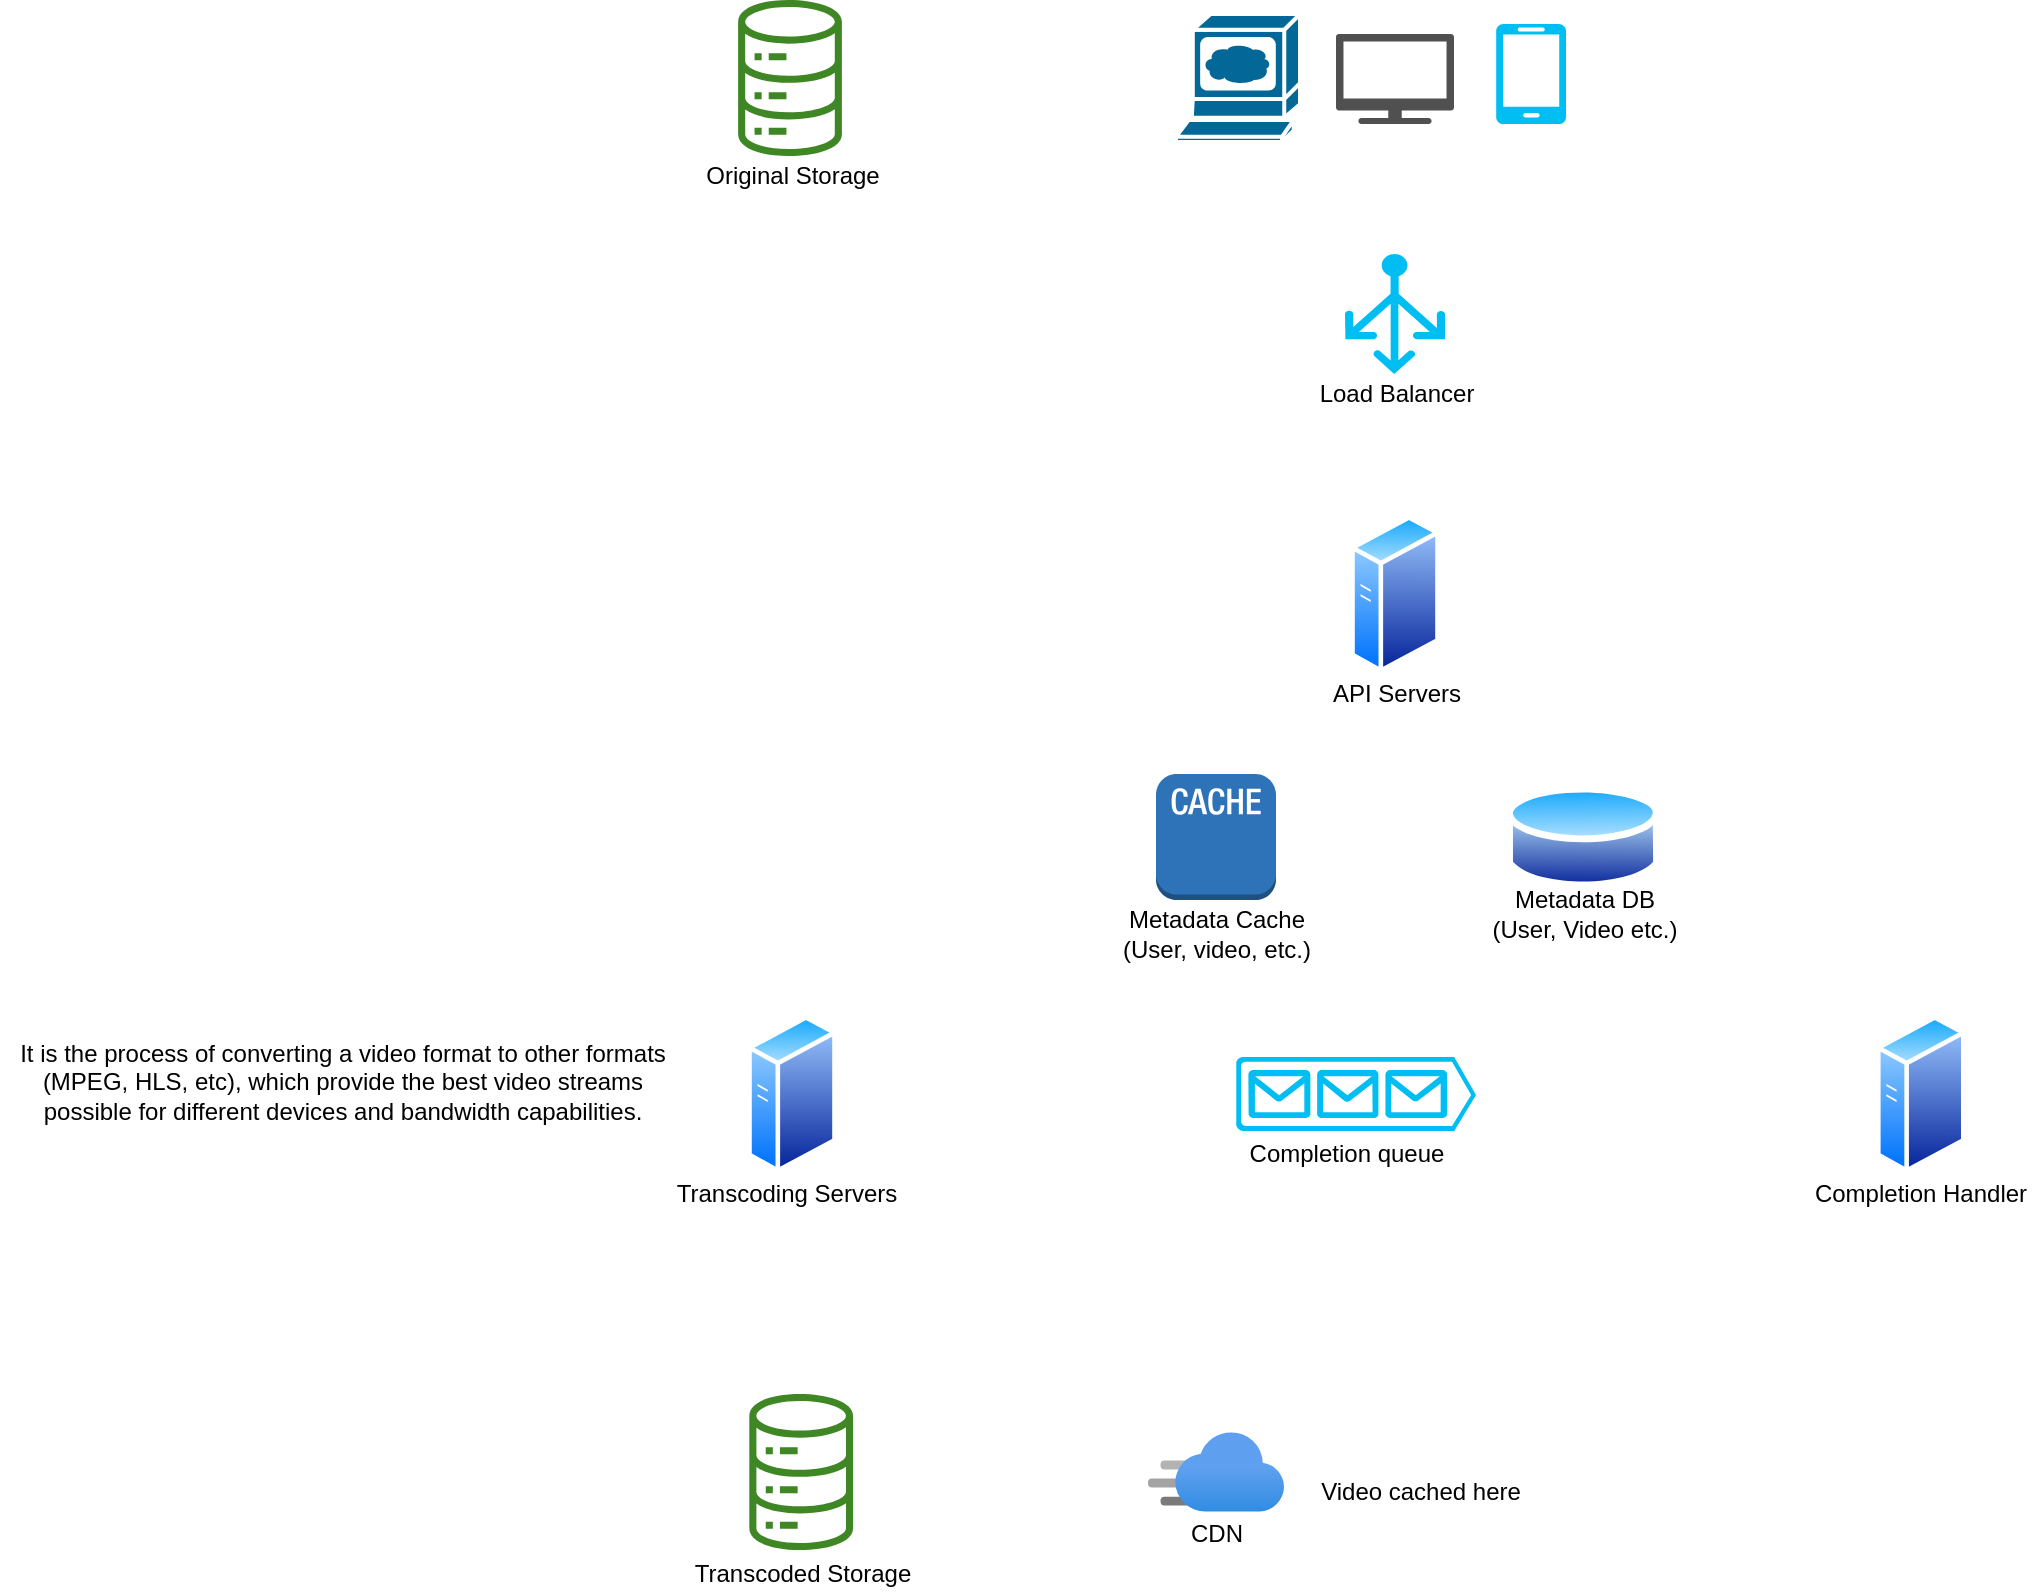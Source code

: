 <mxfile version="17.4.4" type="github">
  <diagram id="CR7cNoxMQPrypK98-xSv" name="Page-1">
    <mxGraphModel dx="2076" dy="1129" grid="1" gridSize="10" guides="1" tooltips="1" connect="1" arrows="1" fold="1" page="1" pageScale="1" pageWidth="850" pageHeight="1100" math="0" shadow="0">
      <root>
        <mxCell id="0" />
        <mxCell id="1" parent="0" />
        <mxCell id="STJx42TGYWszfsmB1ARa-1" value="" style="shape=mxgraph.cisco.computers_and_peripherals.web_browser;html=1;pointerEvents=1;dashed=0;fillColor=#036897;strokeColor=#ffffff;strokeWidth=2;verticalLabelPosition=bottom;verticalAlign=top;align=center;outlineConnect=0;" vertex="1" parent="1">
          <mxGeometry x="260" y="60" width="62" height="64" as="geometry" />
        </mxCell>
        <mxCell id="STJx42TGYWszfsmB1ARa-2" value="" style="sketch=0;pointerEvents=1;shadow=0;dashed=0;html=1;strokeColor=none;fillColor=#505050;labelPosition=center;verticalLabelPosition=bottom;verticalAlign=top;outlineConnect=0;align=center;shape=mxgraph.office.devices.tv;" vertex="1" parent="1">
          <mxGeometry x="340" y="70" width="59" height="45" as="geometry" />
        </mxCell>
        <mxCell id="STJx42TGYWszfsmB1ARa-3" value="" style="verticalLabelPosition=bottom;html=1;verticalAlign=top;align=center;strokeColor=none;fillColor=#00BEF2;shape=mxgraph.azure.mobile;pointerEvents=1;" vertex="1" parent="1">
          <mxGeometry x="420" y="65" width="35" height="50" as="geometry" />
        </mxCell>
        <mxCell id="STJx42TGYWszfsmB1ARa-4" value="" style="sketch=0;outlineConnect=0;fontColor=#232F3E;gradientColor=none;fillColor=#3F8624;strokeColor=none;dashed=0;verticalLabelPosition=bottom;verticalAlign=top;align=center;html=1;fontSize=12;fontStyle=0;aspect=fixed;pointerEvents=1;shape=mxgraph.aws4.iot_analytics_data_store;" vertex="1" parent="1">
          <mxGeometry x="40" y="53" width="54" height="78" as="geometry" />
        </mxCell>
        <mxCell id="STJx42TGYWszfsmB1ARa-5" value="" style="verticalLabelPosition=bottom;html=1;verticalAlign=top;align=center;strokeColor=none;fillColor=#00BEF2;shape=mxgraph.azure.load_balancer_generic;pointerEvents=1;" vertex="1" parent="1">
          <mxGeometry x="344.5" y="180" width="50" height="60" as="geometry" />
        </mxCell>
        <mxCell id="STJx42TGYWszfsmB1ARa-6" value="" style="outlineConnect=0;dashed=0;verticalLabelPosition=bottom;verticalAlign=top;align=center;html=1;shape=mxgraph.aws3.cache_node;fillColor=#2E73B8;gradientColor=none;" vertex="1" parent="1">
          <mxGeometry x="250" y="440" width="60" height="63" as="geometry" />
        </mxCell>
        <mxCell id="STJx42TGYWszfsmB1ARa-7" value="" style="aspect=fixed;perimeter=ellipsePerimeter;html=1;align=center;shadow=0;dashed=0;spacingTop=3;image;image=img/lib/active_directory/database.svg;" vertex="1" parent="1">
          <mxGeometry x="425" y="443" width="77.03" height="57" as="geometry" />
        </mxCell>
        <mxCell id="STJx42TGYWszfsmB1ARa-8" value="" style="aspect=fixed;perimeter=ellipsePerimeter;html=1;align=center;shadow=0;dashed=0;spacingTop=3;image;image=img/lib/active_directory/generic_server.svg;" vertex="1" parent="1">
          <mxGeometry x="45.6" y="560" width="44.8" height="80" as="geometry" />
        </mxCell>
        <mxCell id="STJx42TGYWszfsmB1ARa-9" value="" style="sketch=0;outlineConnect=0;fontColor=#232F3E;gradientColor=none;fillColor=#3F8624;strokeColor=none;dashed=0;verticalLabelPosition=bottom;verticalAlign=top;align=center;html=1;fontSize=12;fontStyle=0;aspect=fixed;pointerEvents=1;shape=mxgraph.aws4.iot_analytics_data_store;" vertex="1" parent="1">
          <mxGeometry x="45.6" y="750" width="54" height="78" as="geometry" />
        </mxCell>
        <mxCell id="STJx42TGYWszfsmB1ARa-10" value="" style="verticalLabelPosition=bottom;html=1;verticalAlign=top;align=center;strokeColor=none;fillColor=#00BEF2;shape=mxgraph.azure.queue_generic;pointerEvents=1;" vertex="1" parent="1">
          <mxGeometry x="290" y="581.5" width="120" height="37" as="geometry" />
        </mxCell>
        <mxCell id="STJx42TGYWszfsmB1ARa-12" value="" style="aspect=fixed;perimeter=ellipsePerimeter;html=1;align=center;shadow=0;dashed=0;spacingTop=3;image;image=img/lib/active_directory/generic_server.svg;" vertex="1" parent="1">
          <mxGeometry x="610" y="560" width="44.8" height="80" as="geometry" />
        </mxCell>
        <mxCell id="STJx42TGYWszfsmB1ARa-13" value="" style="aspect=fixed;perimeter=ellipsePerimeter;html=1;align=center;shadow=0;dashed=0;spacingTop=3;image;image=img/lib/active_directory/generic_server.svg;" vertex="1" parent="1">
          <mxGeometry x="347.1" y="310" width="44.8" height="80" as="geometry" />
        </mxCell>
        <mxCell id="STJx42TGYWszfsmB1ARa-14" value="Original Storage" style="text;html=1;align=center;verticalAlign=middle;resizable=0;points=[];autosize=1;strokeColor=none;fillColor=none;" vertex="1" parent="1">
          <mxGeometry x="18" y="131" width="100" height="20" as="geometry" />
        </mxCell>
        <mxCell id="STJx42TGYWszfsmB1ARa-15" value="Transcoding Servers" style="text;html=1;align=center;verticalAlign=middle;resizable=0;points=[];autosize=1;strokeColor=none;fillColor=none;" vertex="1" parent="1">
          <mxGeometry y="640" width="130" height="20" as="geometry" />
        </mxCell>
        <mxCell id="STJx42TGYWszfsmB1ARa-16" value="Transcoded Storage" style="text;html=1;align=center;verticalAlign=middle;resizable=0;points=[];autosize=1;strokeColor=none;fillColor=none;" vertex="1" parent="1">
          <mxGeometry x="12.6" y="830" width="120" height="20" as="geometry" />
        </mxCell>
        <mxCell id="STJx42TGYWszfsmB1ARa-17" value="Completion queue" style="text;html=1;align=center;verticalAlign=middle;resizable=0;points=[];autosize=1;strokeColor=none;fillColor=none;" vertex="1" parent="1">
          <mxGeometry x="290" y="620" width="110" height="20" as="geometry" />
        </mxCell>
        <mxCell id="STJx42TGYWszfsmB1ARa-18" value="Completion Handler" style="text;html=1;align=center;verticalAlign=middle;resizable=0;points=[];autosize=1;strokeColor=none;fillColor=none;" vertex="1" parent="1">
          <mxGeometry x="572.4" y="640" width="120" height="20" as="geometry" />
        </mxCell>
        <mxCell id="STJx42TGYWszfsmB1ARa-19" value="" style="aspect=fixed;html=1;points=[];align=center;image;fontSize=12;image=img/lib/azure2/app_services/CDN_Profiles.svg;" vertex="1" parent="1">
          <mxGeometry x="246" y="769" width="68" height="40" as="geometry" />
        </mxCell>
        <mxCell id="STJx42TGYWszfsmB1ARa-20" value="CDN" style="text;html=1;align=center;verticalAlign=middle;resizable=0;points=[];autosize=1;strokeColor=none;fillColor=none;" vertex="1" parent="1">
          <mxGeometry x="260" y="810" width="40" height="20" as="geometry" />
        </mxCell>
        <mxCell id="STJx42TGYWszfsmB1ARa-21" value="Metadata Cache&lt;br&gt;(User, video, etc.)" style="text;html=1;align=center;verticalAlign=middle;resizable=0;points=[];autosize=1;strokeColor=none;fillColor=none;" vertex="1" parent="1">
          <mxGeometry x="225" y="505" width="110" height="30" as="geometry" />
        </mxCell>
        <mxCell id="STJx42TGYWszfsmB1ARa-22" value="Metadata DB &lt;br&gt;(User, Video etc.)" style="text;html=1;align=center;verticalAlign=middle;resizable=0;points=[];autosize=1;strokeColor=none;fillColor=none;" vertex="1" parent="1">
          <mxGeometry x="408.52" y="495" width="110" height="30" as="geometry" />
        </mxCell>
        <mxCell id="STJx42TGYWszfsmB1ARa-23" value="API Servers" style="text;html=1;align=center;verticalAlign=middle;resizable=0;points=[];autosize=1;strokeColor=none;fillColor=none;" vertex="1" parent="1">
          <mxGeometry x="329.5" y="390" width="80" height="20" as="geometry" />
        </mxCell>
        <mxCell id="STJx42TGYWszfsmB1ARa-24" value="Load Balancer" style="text;html=1;align=center;verticalAlign=middle;resizable=0;points=[];autosize=1;strokeColor=none;fillColor=none;" vertex="1" parent="1">
          <mxGeometry x="324.5" y="240" width="90" height="20" as="geometry" />
        </mxCell>
        <mxCell id="STJx42TGYWszfsmB1ARa-26" value="It is the process of converting a video format to other formats &lt;br&gt;(MPEG, HLS, etc), which provide the best video streams &lt;br&gt;possible for different devices and bandwidth capabilities." style="text;html=1;align=center;verticalAlign=middle;resizable=0;points=[];autosize=1;strokeColor=none;fillColor=none;" vertex="1" parent="1">
          <mxGeometry x="-327.4" y="568.5" width="340" height="50" as="geometry" />
        </mxCell>
        <mxCell id="STJx42TGYWszfsmB1ARa-27" value="Video cached here" style="text;html=1;align=center;verticalAlign=middle;resizable=0;points=[];autosize=1;strokeColor=none;fillColor=none;" vertex="1" parent="1">
          <mxGeometry x="322" y="789" width="120" height="20" as="geometry" />
        </mxCell>
      </root>
    </mxGraphModel>
  </diagram>
</mxfile>
